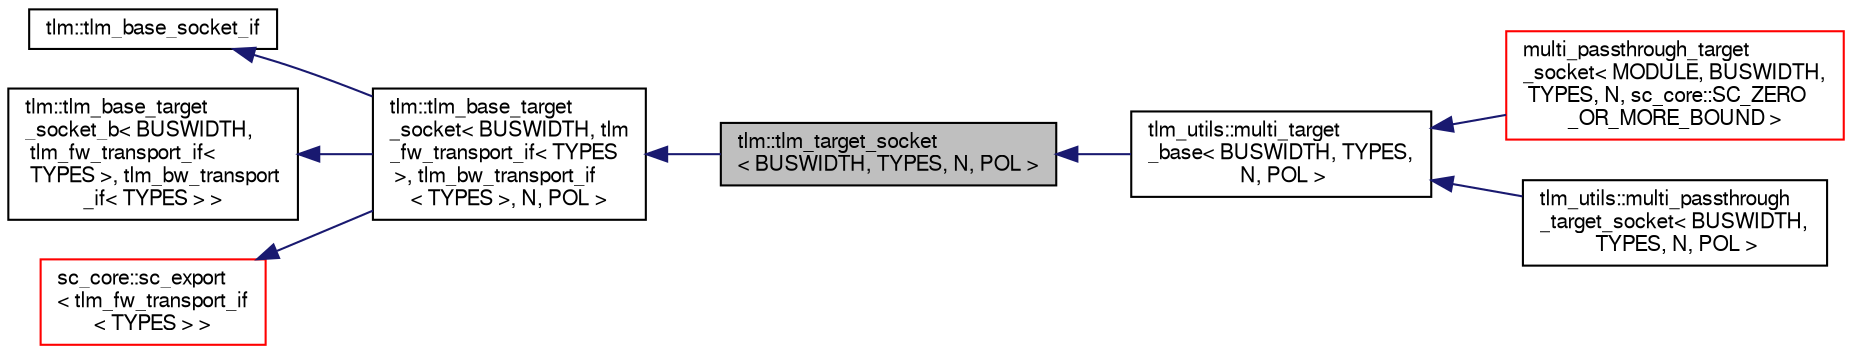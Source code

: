 digraph "tlm::tlm_target_socket&lt; BUSWIDTH, TYPES, N, POL &gt;"
{
  edge [fontname="FreeSans",fontsize="10",labelfontname="FreeSans",labelfontsize="10"];
  node [fontname="FreeSans",fontsize="10",shape=record];
  rankdir="LR";
  Node0 [label="tlm::tlm_target_socket\l\< BUSWIDTH, TYPES, N, POL \>",height=0.2,width=0.4,color="black", fillcolor="grey75", style="filled", fontcolor="black"];
  Node1 -> Node0 [dir="back",color="midnightblue",fontsize="10",style="solid",fontname="FreeSans"];
  Node1 [label="tlm::tlm_base_target\l_socket\< BUSWIDTH, tlm\l_fw_transport_if\< TYPES\l \>, tlm_bw_transport_if\l\< TYPES \>, N, POL \>",height=0.2,width=0.4,color="black", fillcolor="white", style="filled",URL="$a02511.html"];
  Node2 -> Node1 [dir="back",color="midnightblue",fontsize="10",style="solid",fontname="FreeSans"];
  Node2 [label="tlm::tlm_base_socket_if",height=0.2,width=0.4,color="black", fillcolor="white", style="filled",URL="$a02499.html"];
  Node3 -> Node1 [dir="back",color="midnightblue",fontsize="10",style="solid",fontname="FreeSans"];
  Node3 [label="tlm::tlm_base_target\l_socket_b\< BUSWIDTH,\l tlm_fw_transport_if\<\l TYPES \>, tlm_bw_transport\l_if\< TYPES \> \>",height=0.2,width=0.4,color="black", fillcolor="white", style="filled",URL="$a02507.html"];
  Node4 -> Node1 [dir="back",color="midnightblue",fontsize="10",style="solid",fontname="FreeSans"];
  Node4 [label="sc_core::sc_export\l\< tlm_fw_transport_if\l\< TYPES \> \>",height=0.2,width=0.4,color="red", fillcolor="white", style="filled",URL="/mnt/c/Users/fangk/Documents/hdl-playground/lib/systemc-2.3.3/objdir/docs/sysc/doxygen/systemc.tag$a01144.html"];
  Node0 -> Node7 [dir="back",color="midnightblue",fontsize="10",style="solid",fontname="FreeSans"];
  Node7 [label="tlm_utils::multi_target\l_base\< BUSWIDTH, TYPES,\l N, POL \>",height=0.2,width=0.4,color="black", fillcolor="white", style="filled",URL="$a02611.html"];
  Node7 -> Node8 [dir="back",color="midnightblue",fontsize="10",style="solid",fontname="FreeSans"];
  Node8 [label="multi_passthrough_target\l_socket\< MODULE, BUSWIDTH,\l TYPES, N, sc_core::SC_ZERO\l_OR_MORE_BOUND \>",height=0.2,width=0.4,color="red", fillcolor="white", style="filled",URL="$a02579.html"];
  Node7 -> Node10 [dir="back",color="midnightblue",fontsize="10",style="solid",fontname="FreeSans"];
  Node10 [label="tlm_utils::multi_passthrough\l_target_socket\< BUSWIDTH,\l TYPES, N, POL \>",height=0.2,width=0.4,color="black", fillcolor="white", style="filled",URL="$a02579.html"];
}
